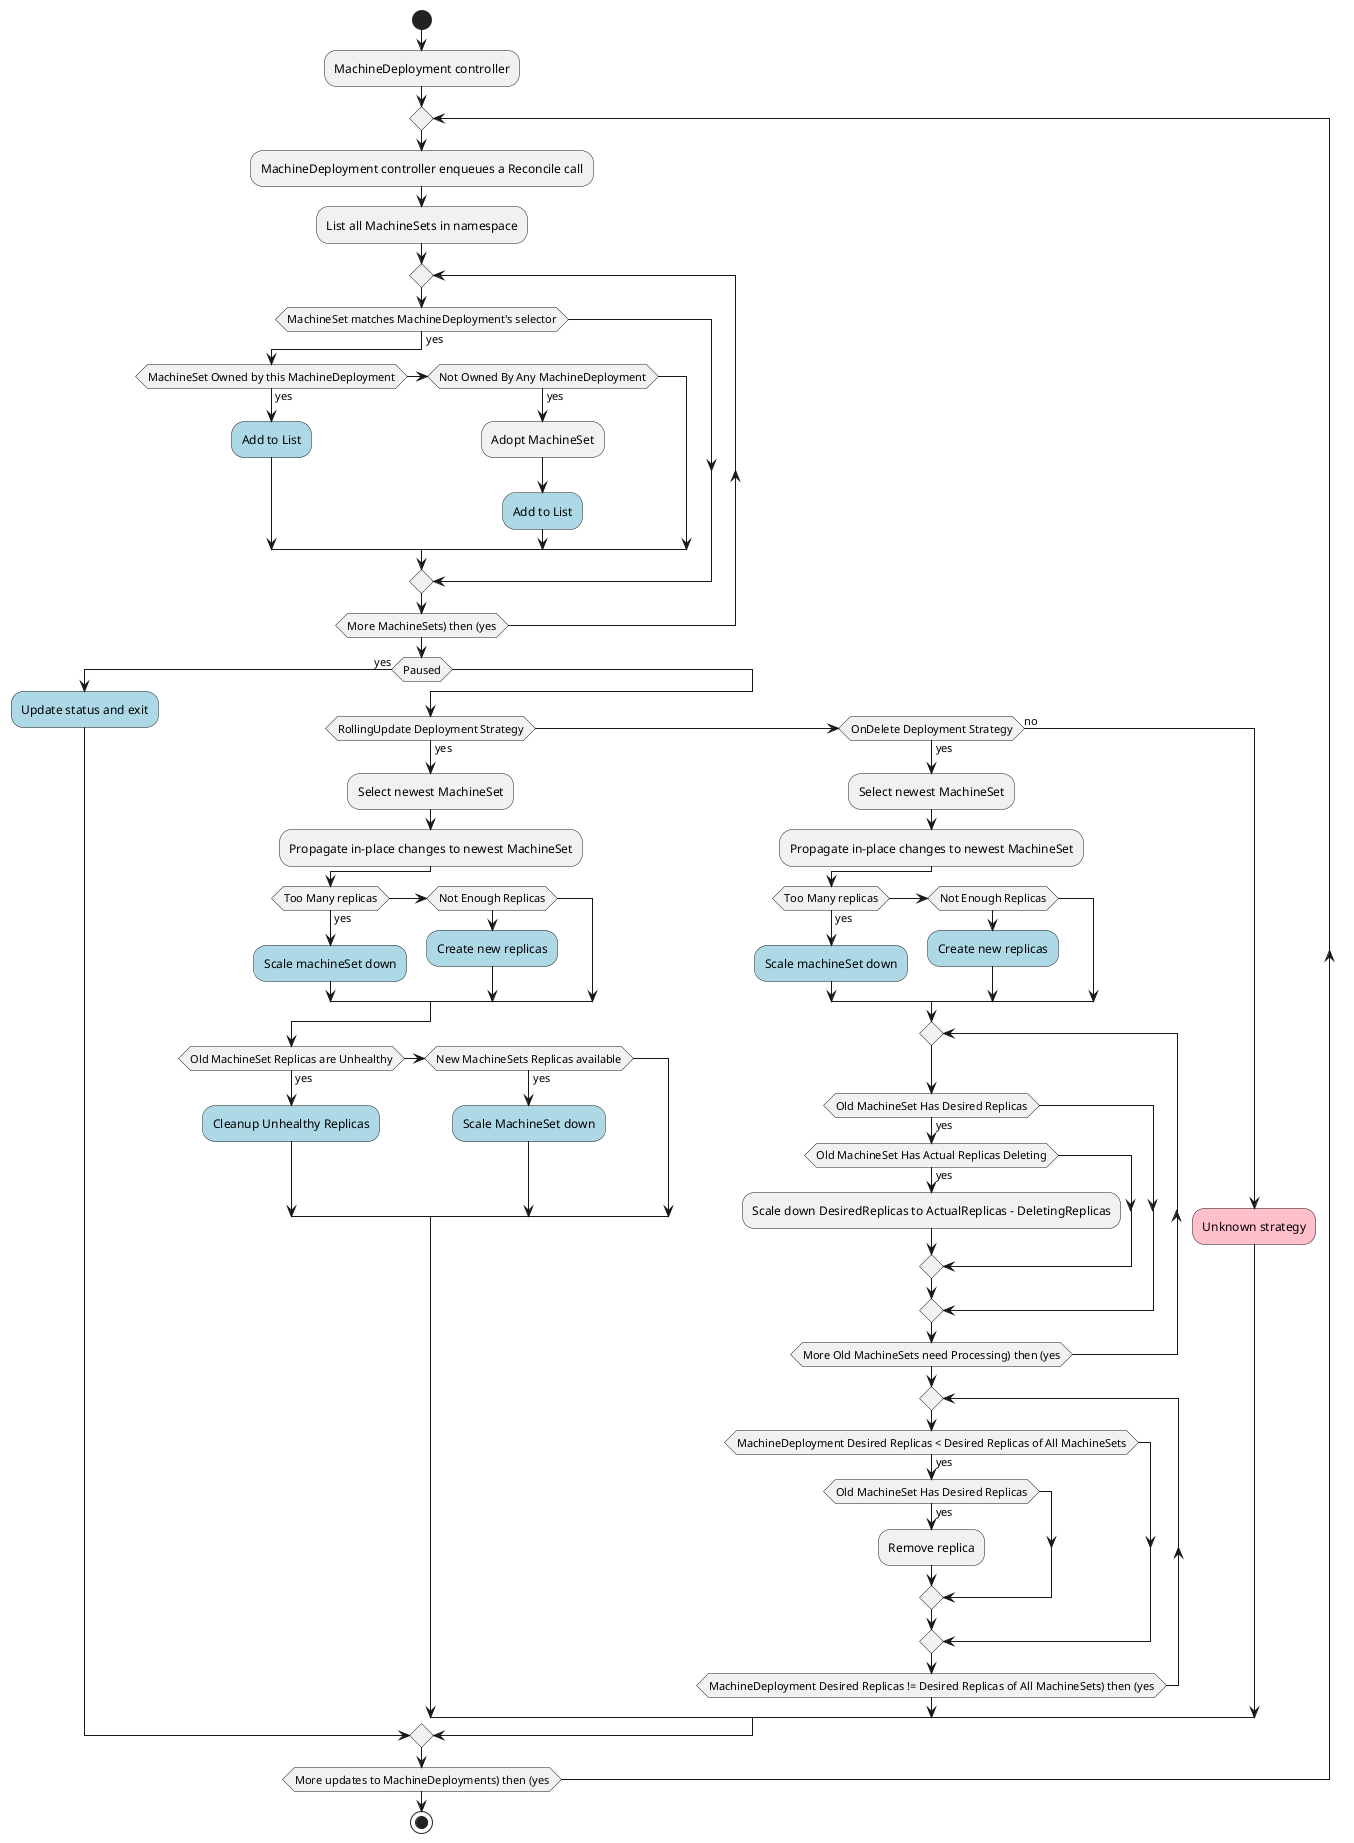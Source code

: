@startuml cluster-admission-machinedeployment-controller

start;
:MachineDeployment controller;

repeat
  :MachineDeployment controller enqueues a Reconcile call;
  :List all MachineSets in namespace;
  repeat
    if (MachineSet matches MachineDeployment's selector) then (yes)
      if (MachineSet Owned by this MachineDeployment) then (yes)
        #LightBlue:Add to List;
      elseif (Not Owned By Any MachineDeployment) then (yes)
        :Adopt MachineSet;
        #LightBlue:Add to List;
      endif
    endif
  repeat while (More MachineSets) then (yes)
  if (Paused) then (yes)
   #LightBlue:Update status and exit;
  else 
    if (RollingUpdate Deployment Strategy) then (yes)
      :Select newest MachineSet;
      :Propagate in-place changes to newest MachineSet;
      if (Too Many replicas) then (yes)
        #LightBlue:Scale machineSet down;
      elseif (Not Enough Replicas)
        #LightBlue:Create new replicas;
      endif
      if (Old MachineSet Replicas are Unhealthy) then (yes)
        #LightBlue:Cleanup Unhealthy Replicas;
      elseif (New MachineSets Replicas available) then (yes)
        #LightBlue:Scale MachineSet down;
      endif
    elseif (OnDelete Deployment Strategy) then (yes)
      :Select newest MachineSet;
      :Propagate in-place changes to newest MachineSet;
      if (Too Many replicas) then (yes)
        #LightBlue:Scale machineSet down;
      elseif (Not Enough Replicas)
        #LightBlue:Create new replicas;
      endif
      repeat
      if (Old MachineSet Has Desired Replicas) then (yes)
        if (Old MachineSet Has Actual Replicas Deleting) then (yes)
          :Scale down DesiredReplicas to ActualReplicas - DeletingReplicas;
        endif
      endif
      repeat while (More Old MachineSets need Processing) then (yes)
      repeat
      if (MachineDeployment Desired Replicas < Desired Replicas of All MachineSets) then (yes)
        if (Old MachineSet Has Desired Replicas) then (yes)
          :Remove replica;
        endif
      endif
      repeat while (MachineDeployment Desired Replicas != Desired Replicas of All MachineSets) then (yes)
    else (no)
      #Pink:Unknown strategy;
    endif
  endif
repeat while (More updates to MachineDeployments) then (yes)
stop;

@enduml
